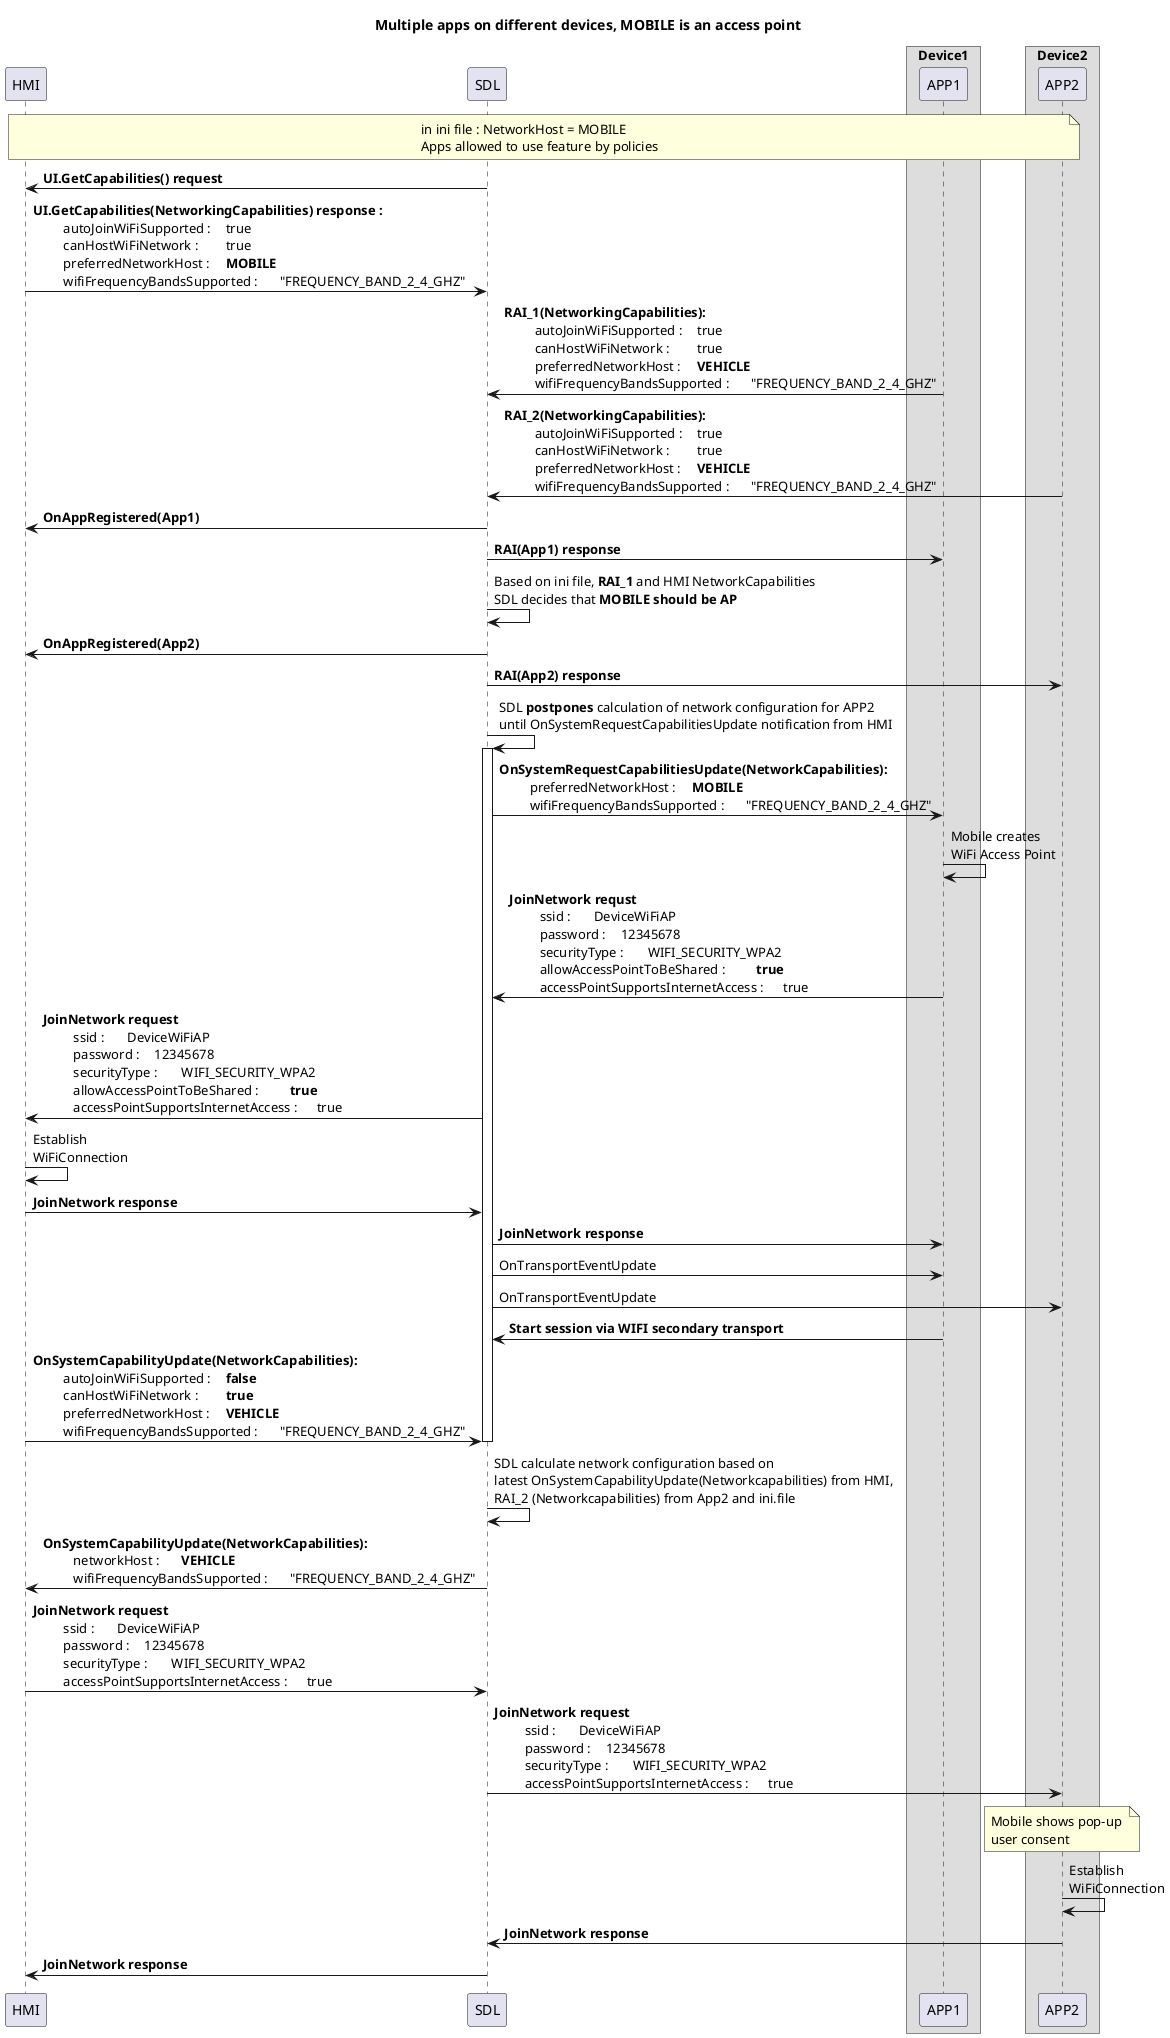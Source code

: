 @startuml
!pragma teoz true

title Multiple apps on different devices, MOBILE is an access point
participant HMI
participant SDL
box "Device1"
participant APP1
end box
box "Device2"
participant APP2
end box

note over HMI, APP2: in ini file : NetworkHost = MOBILE \n\
Apps allowed to use feature by policies

SDL -> HMI : <b>UI.GetCapabilities() request
HMI -> SDL : <b>UI.GetCapabilities(NetworkingCapabilities) response : \n\
\t autoJoinWiFiSupported : \t true \n\
\t canHostWiFiNetwork : \t true \n\
\t preferredNetworkHost : \t **MOBILE** \n\
\t wifiFrequencyBandsSupported : \t "FREQUENCY_BAND_2_4_GHZ" 

APP1 -> SDL : <b>RAI_1(NetworkingCapabilities): \n\
\t autoJoinWiFiSupported : \t true \n\
\t canHostWiFiNetwork : \t true \n\
\t preferredNetworkHost : \t **VEHICLE** \n\
\t wifiFrequencyBandsSupported : \t "FREQUENCY_BAND_2_4_GHZ" 

APP2 -> SDL : <b>RAI_2(NetworkingCapabilities): \n\
\t autoJoinWiFiSupported : \t true \n\
\t canHostWiFiNetwork : \t true \n\
\t preferredNetworkHost : \t **VEHICLE** \n\
\t wifiFrequencyBandsSupported : \t "FREQUENCY_BAND_2_4_GHZ" 


SDL -> HMI : <b>OnAppRegistered(App1) 
SDL -> APP1 : <b>RAI(App1) response 

SDL -> SDL : Based on ini file, **RAI_1** and HMI NetworkCapabilities\n\
SDL decides that **MOBILE should be AP** 

SDL -> HMI : <b>OnAppRegistered(App2) 
SDL -> APP2 : <b>RAI(App2) response 

SDL -> SDL : SDL **postpones** calculation of network configuration for APP2\n\
until OnSystemRequestCapabilitiesUpdate notification from HMI
activate SDL

SDL -> APP1:  <b>OnSystemRequestCapabilitiesUpdate(NetworkCapabilities): \n\
\t preferredNetworkHost : \t **MOBILE**\n\
\t wifiFrequencyBandsSupported : \t "FREQUENCY_BAND_2_4_GHZ" 

APP1 -> APP1 : Mobile creates \n\
WiFi Access Point

APP1 -> SDL: <b>JoinNetwork requst \n\
\t ssid : \t DeviceWiFiAP \n\
\t password : \t 12345678 \n\
\t securityType : \t WIFI_SECURITY_WPA2 \n\
\t allowAccessPointToBeShared : \t **true** \n\
\t accessPointSupportsInternetAccess : \t true

SDL -> HMI: <b>JoinNetwork request \n\
\t ssid : \t DeviceWiFiAP \n\
\t password : \t 12345678 \n\
\t securityType : \t WIFI_SECURITY_WPA2 \n\
\t allowAccessPointToBeShared : \t **true** \n\
\t accessPointSupportsInternetAccess : \t true

HMI -> HMI : Establish \n\
WiFiConnection

HMI -> SDL : <b>JoinNetwork response
SDL -> APP1 : <b>JoinNetwork response

SDL-> APP1 : OnTransportEventUpdate
SDL-> APP2 : OnTransportEventUpdate
APP1 -> SDL : <b>Start session via WIFI secondary transport

HMI -> SDL:  <b>OnSystemCapabilityUpdate(NetworkCapabilities): \n\
\t autoJoinWiFiSupported : \t **false** \n\
\t canHostWiFiNetwork : \t **true**  \n\
\t preferredNetworkHost : \t **VEHICLE** \n\
\t wifiFrequencyBandsSupported : \t "FREQUENCY_BAND_2_4_GHZ" 

deactivate SDL
 
SDL -> SDL : SDL calculate network configuration based on \n\
latest OnSystemCapabilityUpdate(Networkcapabilities) from HMI, \n\
RAI_2 (Networkcapabilities) from App2 and ini.file


SDL -> HMI:  <b>OnSystemCapabilityUpdate(NetworkCapabilities): \n\
\t networkHost : \t **VEHICLE** \n\
\t wifiFrequencyBandsSupported : \t "FREQUENCY_BAND_2_4_GHZ" 

HMI -> SDL: <b>JoinNetwork request \n\
\t ssid : \t DeviceWiFiAP \n\
\t password : \t 12345678 \n\
\t securityType : \t WIFI_SECURITY_WPA2 \n\
\t accessPointSupportsInternetAccess : \t true

SDL -> APP2: <b>JoinNetwork request\n\
\t ssid : \t DeviceWiFiAP \n\
\t password : \t 12345678 \n\
\t securityType : \t WIFI_SECURITY_WPA2 \n\
\t accessPointSupportsInternetAccess : \t true

note over APP2: Mobile shows pop-up \n\
user consent 

APP2 -> APP2 : Establish \n\
WiFiConnection

APP2 -> SDL : <b>JoinNetwork response
SDL -> HMI : <b>JoinNetwork response

@enduml
